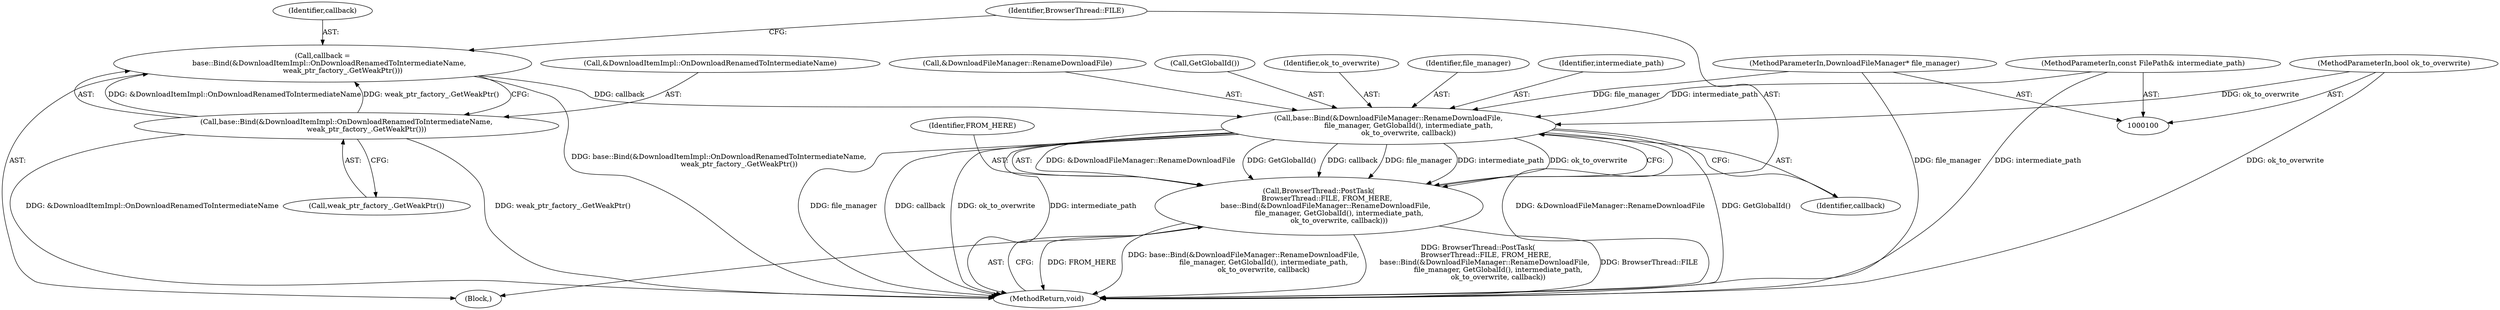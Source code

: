 digraph "0_Chrome_16dcd30c215801941d9890859fd79a234128fc3e_9@pointer" {
"1000115" [label="(Call,base::Bind(&DownloadFileManager::RenameDownloadFile,\n                  file_manager, GetGlobalId(), intermediate_path,\n                  ok_to_overwrite, callback))"];
"1000101" [label="(MethodParameterIn,DownloadFileManager* file_manager)"];
"1000102" [label="(MethodParameterIn,const FilePath& intermediate_path)"];
"1000103" [label="(MethodParameterIn,bool ok_to_overwrite)"];
"1000106" [label="(Call,callback =\n      base::Bind(&DownloadItemImpl::OnDownloadRenamedToIntermediateName,\n                  weak_ptr_factory_.GetWeakPtr()))"];
"1000108" [label="(Call,base::Bind(&DownloadItemImpl::OnDownloadRenamedToIntermediateName,\n                  weak_ptr_factory_.GetWeakPtr()))"];
"1000112" [label="(Call,BrowserThread::PostTask(\n       BrowserThread::FILE, FROM_HERE,\n      base::Bind(&DownloadFileManager::RenameDownloadFile,\n                  file_manager, GetGlobalId(), intermediate_path,\n                  ok_to_overwrite, callback)))"];
"1000104" [label="(Block,)"];
"1000116" [label="(Call,&DownloadFileManager::RenameDownloadFile)"];
"1000109" [label="(Call,&DownloadItemImpl::OnDownloadRenamedToIntermediateName)"];
"1000102" [label="(MethodParameterIn,const FilePath& intermediate_path)"];
"1000113" [label="(Identifier,BrowserThread::FILE)"];
"1000112" [label="(Call,BrowserThread::PostTask(\n       BrowserThread::FILE, FROM_HERE,\n      base::Bind(&DownloadFileManager::RenameDownloadFile,\n                  file_manager, GetGlobalId(), intermediate_path,\n                  ok_to_overwrite, callback)))"];
"1000103" [label="(MethodParameterIn,bool ok_to_overwrite)"];
"1000119" [label="(Call,GetGlobalId())"];
"1000121" [label="(Identifier,ok_to_overwrite)"];
"1000122" [label="(Identifier,callback)"];
"1000114" [label="(Identifier,FROM_HERE)"];
"1000118" [label="(Identifier,file_manager)"];
"1000107" [label="(Identifier,callback)"];
"1000111" [label="(Call,weak_ptr_factory_.GetWeakPtr())"];
"1000120" [label="(Identifier,intermediate_path)"];
"1000108" [label="(Call,base::Bind(&DownloadItemImpl::OnDownloadRenamedToIntermediateName,\n                  weak_ptr_factory_.GetWeakPtr()))"];
"1000123" [label="(MethodReturn,void)"];
"1000106" [label="(Call,callback =\n      base::Bind(&DownloadItemImpl::OnDownloadRenamedToIntermediateName,\n                  weak_ptr_factory_.GetWeakPtr()))"];
"1000115" [label="(Call,base::Bind(&DownloadFileManager::RenameDownloadFile,\n                  file_manager, GetGlobalId(), intermediate_path,\n                  ok_to_overwrite, callback))"];
"1000101" [label="(MethodParameterIn,DownloadFileManager* file_manager)"];
"1000115" -> "1000112"  [label="AST: "];
"1000115" -> "1000122"  [label="CFG: "];
"1000116" -> "1000115"  [label="AST: "];
"1000118" -> "1000115"  [label="AST: "];
"1000119" -> "1000115"  [label="AST: "];
"1000120" -> "1000115"  [label="AST: "];
"1000121" -> "1000115"  [label="AST: "];
"1000122" -> "1000115"  [label="AST: "];
"1000112" -> "1000115"  [label="CFG: "];
"1000115" -> "1000123"  [label="DDG: file_manager"];
"1000115" -> "1000123"  [label="DDG: callback"];
"1000115" -> "1000123"  [label="DDG: GetGlobalId()"];
"1000115" -> "1000123"  [label="DDG: ok_to_overwrite"];
"1000115" -> "1000123"  [label="DDG: intermediate_path"];
"1000115" -> "1000123"  [label="DDG: &DownloadFileManager::RenameDownloadFile"];
"1000115" -> "1000112"  [label="DDG: &DownloadFileManager::RenameDownloadFile"];
"1000115" -> "1000112"  [label="DDG: GetGlobalId()"];
"1000115" -> "1000112"  [label="DDG: callback"];
"1000115" -> "1000112"  [label="DDG: file_manager"];
"1000115" -> "1000112"  [label="DDG: intermediate_path"];
"1000115" -> "1000112"  [label="DDG: ok_to_overwrite"];
"1000101" -> "1000115"  [label="DDG: file_manager"];
"1000102" -> "1000115"  [label="DDG: intermediate_path"];
"1000103" -> "1000115"  [label="DDG: ok_to_overwrite"];
"1000106" -> "1000115"  [label="DDG: callback"];
"1000101" -> "1000100"  [label="AST: "];
"1000101" -> "1000123"  [label="DDG: file_manager"];
"1000102" -> "1000100"  [label="AST: "];
"1000102" -> "1000123"  [label="DDG: intermediate_path"];
"1000103" -> "1000100"  [label="AST: "];
"1000103" -> "1000123"  [label="DDG: ok_to_overwrite"];
"1000106" -> "1000104"  [label="AST: "];
"1000106" -> "1000108"  [label="CFG: "];
"1000107" -> "1000106"  [label="AST: "];
"1000108" -> "1000106"  [label="AST: "];
"1000113" -> "1000106"  [label="CFG: "];
"1000106" -> "1000123"  [label="DDG: base::Bind(&DownloadItemImpl::OnDownloadRenamedToIntermediateName,\n                  weak_ptr_factory_.GetWeakPtr())"];
"1000108" -> "1000106"  [label="DDG: &DownloadItemImpl::OnDownloadRenamedToIntermediateName"];
"1000108" -> "1000106"  [label="DDG: weak_ptr_factory_.GetWeakPtr()"];
"1000108" -> "1000111"  [label="CFG: "];
"1000109" -> "1000108"  [label="AST: "];
"1000111" -> "1000108"  [label="AST: "];
"1000108" -> "1000123"  [label="DDG: weak_ptr_factory_.GetWeakPtr()"];
"1000108" -> "1000123"  [label="DDG: &DownloadItemImpl::OnDownloadRenamedToIntermediateName"];
"1000112" -> "1000104"  [label="AST: "];
"1000113" -> "1000112"  [label="AST: "];
"1000114" -> "1000112"  [label="AST: "];
"1000123" -> "1000112"  [label="CFG: "];
"1000112" -> "1000123"  [label="DDG: FROM_HERE"];
"1000112" -> "1000123"  [label="DDG: base::Bind(&DownloadFileManager::RenameDownloadFile,\n                  file_manager, GetGlobalId(), intermediate_path,\n                  ok_to_overwrite, callback)"];
"1000112" -> "1000123"  [label="DDG: BrowserThread::PostTask(\n       BrowserThread::FILE, FROM_HERE,\n      base::Bind(&DownloadFileManager::RenameDownloadFile,\n                  file_manager, GetGlobalId(), intermediate_path,\n                  ok_to_overwrite, callback))"];
"1000112" -> "1000123"  [label="DDG: BrowserThread::FILE"];
}
